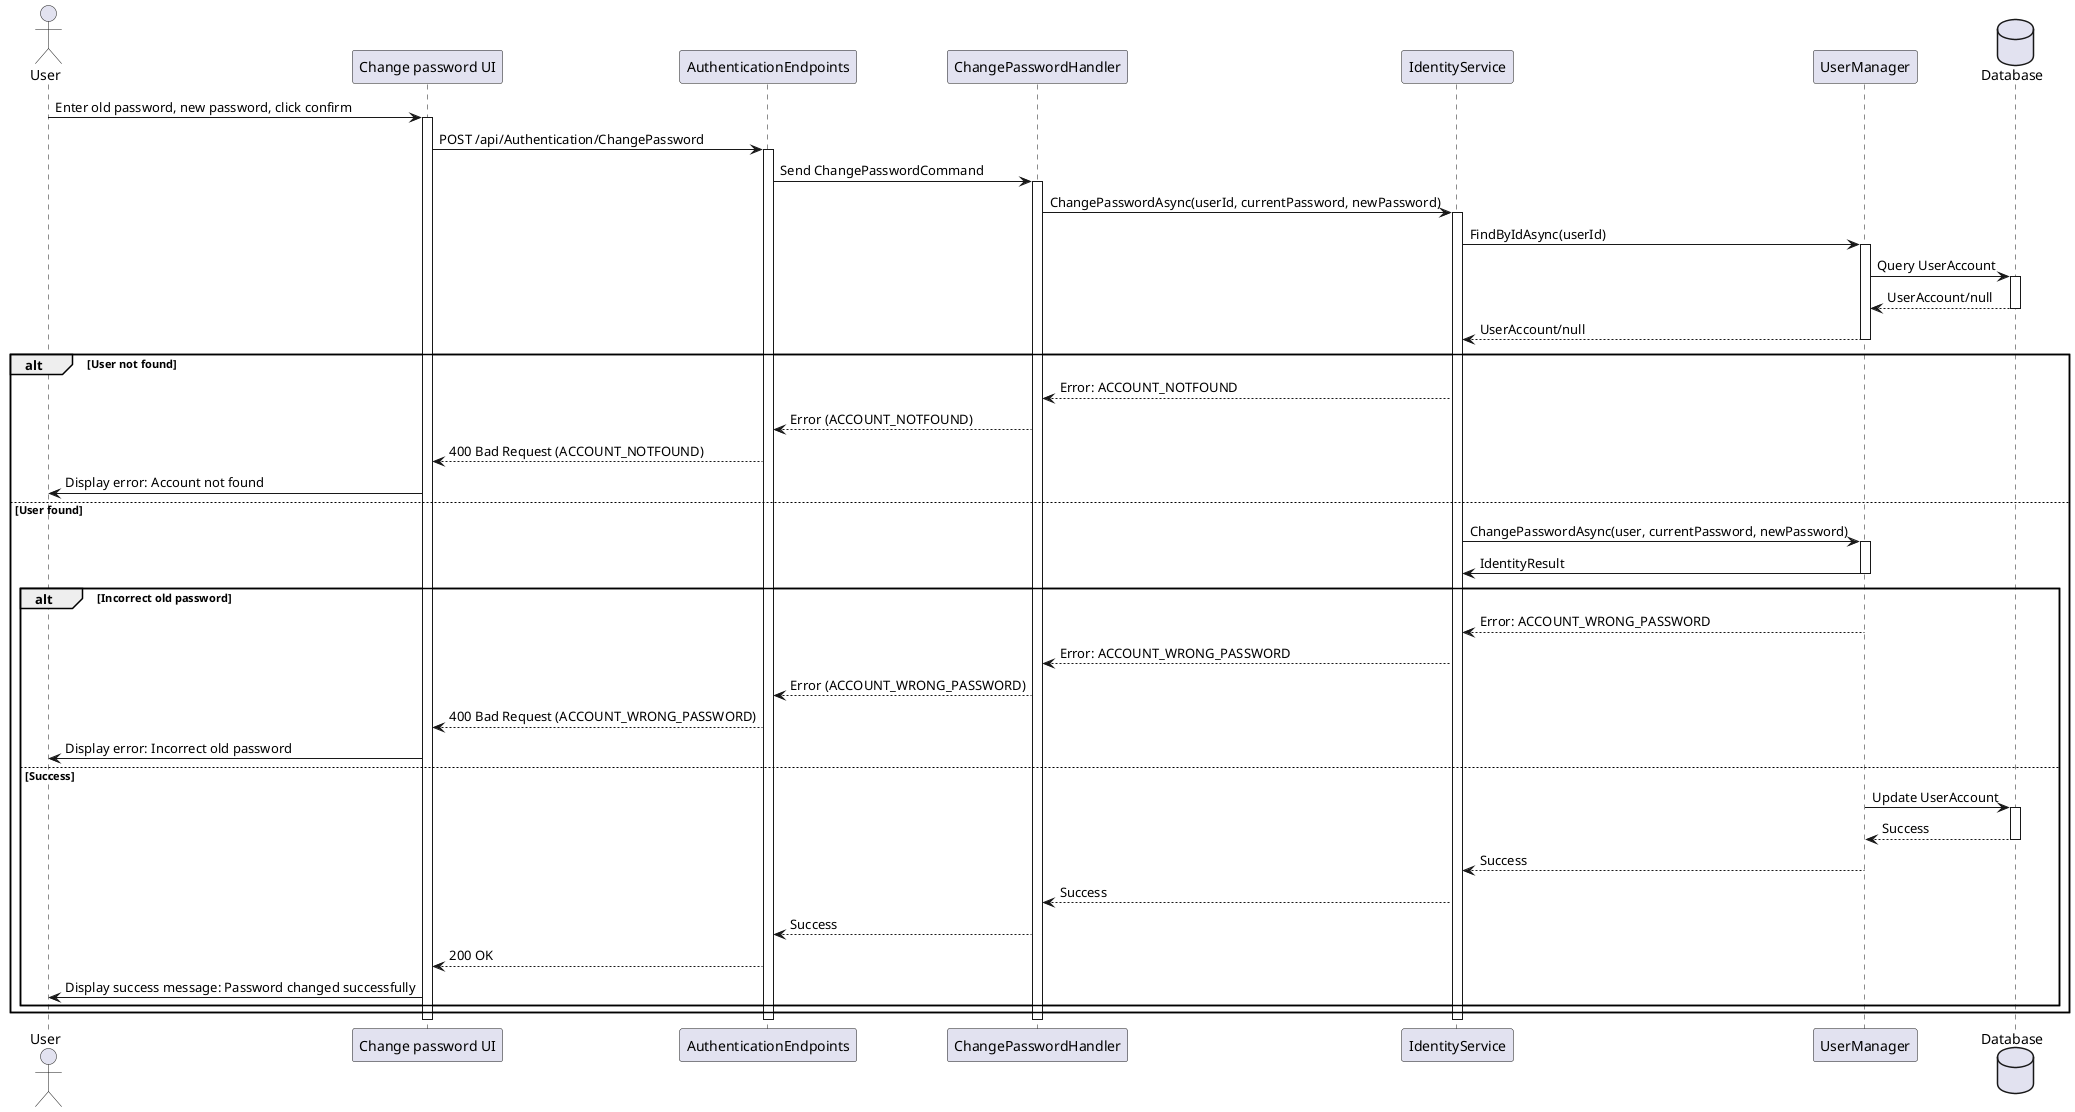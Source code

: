 @startuml
actor User
participant "Change password UI" as UI
participant AuthenticationEndpoints
participant ChangePasswordHandler
participant IdentityService
participant UserManager
Database Database

User -> UI : Enter old password, new password, click confirm
activate UI
UI -> AuthenticationEndpoints : POST /api/Authentication/ChangePassword
activate AuthenticationEndpoints
AuthenticationEndpoints -> ChangePasswordHandler : Send ChangePasswordCommand
activate ChangePasswordHandler
ChangePasswordHandler -> IdentityService : ChangePasswordAsync(userId, currentPassword, newPassword)
activate IdentityService
IdentityService -> UserManager : FindByIdAsync(userId)
activate UserManager
UserManager -> Database : Query UserAccount
activate Database
Database --> UserManager : UserAccount/null
deactivate Database
    UserManager --> IdentityService : UserAccount/null
    deactivate UserManager

alt User not found
    IdentityService --> ChangePasswordHandler : Error: ACCOUNT_NOTFOUND
    ChangePasswordHandler --> AuthenticationEndpoints : Error (ACCOUNT_NOTFOUND)
    AuthenticationEndpoints --> UI : 400 Bad Request (ACCOUNT_NOTFOUND)
    UI -> User : Display error: Account not found
else User found
    IdentityService -> UserManager : ChangePasswordAsync(user, currentPassword, newPassword)
    activate UserManager
    UserManager -> IdentityService: IdentityResult
    deactivate UserManager
    alt Incorrect old password
        UserManager --> IdentityService : Error: ACCOUNT_WRONG_PASSWORD
        IdentityService --> ChangePasswordHandler : Error: ACCOUNT_WRONG_PASSWORD
        ChangePasswordHandler --> AuthenticationEndpoints : Error (ACCOUNT_WRONG_PASSWORD)
        AuthenticationEndpoints --> UI : 400 Bad Request (ACCOUNT_WRONG_PASSWORD)
        UI -> User : Display error: Incorrect old password
    else Success
        UserManager -> Database : Update UserAccount
        activate Database
        Database --> UserManager : Success
        deactivate Database
        UserManager --> IdentityService : Success
        deactivate UserManager
        IdentityService --> ChangePasswordHandler : Success
        ChangePasswordHandler --> AuthenticationEndpoints : Success
        AuthenticationEndpoints --> UI : 200 OK
        UI -> User : Display success message: Password changed successfully
    end
end
deactivate IdentityService
deactivate ChangePasswordHandler
deactivate AuthenticationEndpoints
deactivate UI
@enduml
